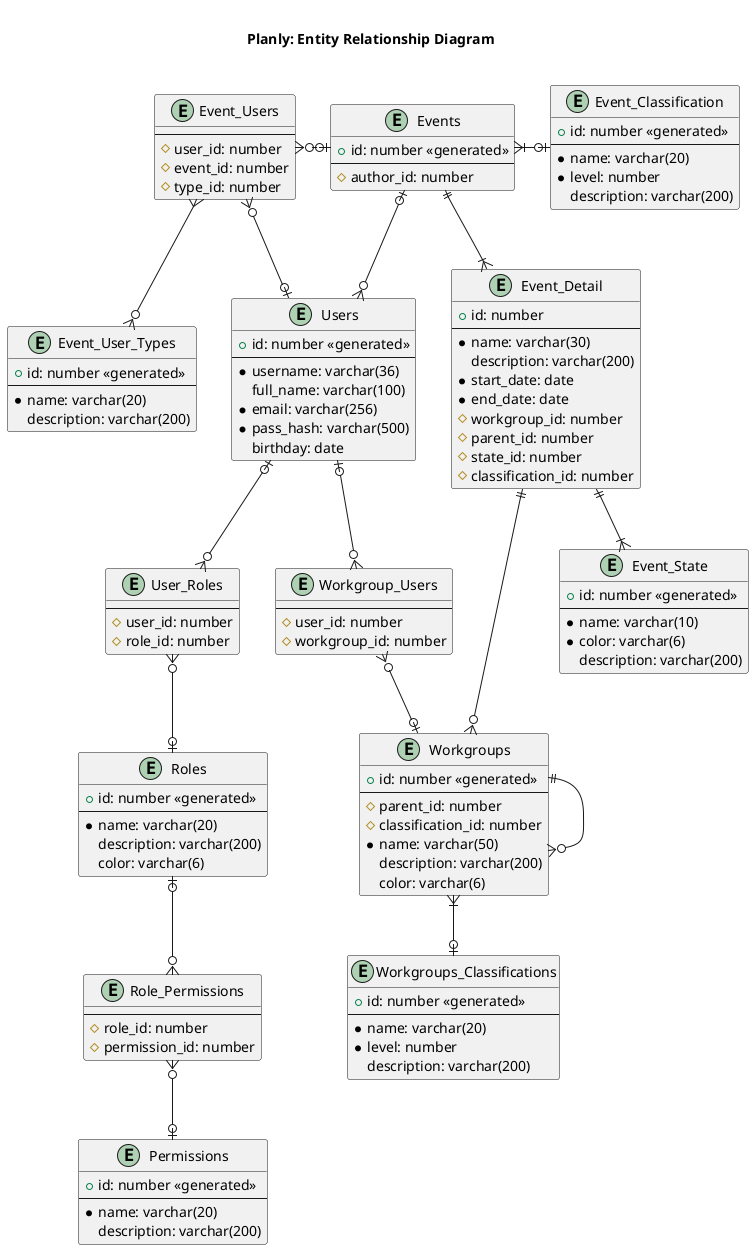 @startuml yumlyDatabaseDiagram

    title \n Planly: Entity Relationship Diagram \n

    entity Users {
        + id: number «generated»
        ---
        * username: varchar(36)
        full_name: varchar(100)
        * email: varchar(256)
        * pass_hash: varchar(500)
        birthday: date
    }

    entity Roles {
        + id: number «generated»
        ---
        * name: varchar(20)
        description: varchar(200)
        color: varchar(6)
    }

    entity User_Roles {
        ---
        # user_id: number
        # role_id: number
    }
    
    entity Permissions {
        + id: number «generated»
        ---
        * name: varchar(20)
        description: varchar(200)
    }

    entity Role_Permissions {
        ---
        # role_id: number
        # permission_id: number
    }

    entity Workgroups {
        + id: number «generated»
        ---
        # parent_id: number
        # classification_id: number
        * name: varchar(50)
        description: varchar(200)
        color: varchar(6)
    }

    entity Workgroup_Users {
        ---
        # user_id: number
        # workgroup_id: number
    }

    entity Workgroups_Classifications {
        + id: number «generated»
        ---
        * name: varchar(20)
        * level: number
        description: varchar(200)
    }

    entity Events {
        + id: number «generated»
        ---
        # author_id: number
    }

    entity Event_Users {
        ---
        # user_id: number
        # event_id: number
        # type_id: number
    }

    entity Event_User_Types {
        + id: number «generated»
        ---
        * name: varchar(20)
        description: varchar(200)
    }

    entity Event_State {
        + id: number «generated»
        ---
        * name: varchar(10)
        * color: varchar(6)
        description: varchar(200)
    }

    entity Event_Classification {
        + id: number «generated»
        ---
        * name: varchar(20)
        * level: number
        description: varchar(200)
    }

    entity Event_Detail {
        + id: number
        ---
        * name: varchar(30)
        description: varchar(200)
        * start_date: date
        * end_date: date
        # workgroup_id: number
        # parent_id: number
        # state_id: number
        # classification_id: number
    }

    Users |o--o{ User_Roles
    Users |o--o{ Event_Users
    User_Roles }o--o| Roles

    Users |o--o{ Workgroup_Users
    Workgroup_Users }o--o| Workgroups

    Roles |o--o{ Role_Permissions
    Role_Permissions }o--o| Permissions

    Events ||--|{ Event_Detail
    Events |o--o{ Users
    Events |o-left-o{ Event_Users
    Event_Users }--o{ Event_User_Types 
    Event_Detail ||--|{ Event_State
    Events }|-right-o| Event_Classification

    Workgroups }|--o| Workgroups_Classifications
    Workgroups ||--o{ Workgroups

    Event_Detail ||--o{ Workgroups
    ' Users ||--o{ Events




@enduml

